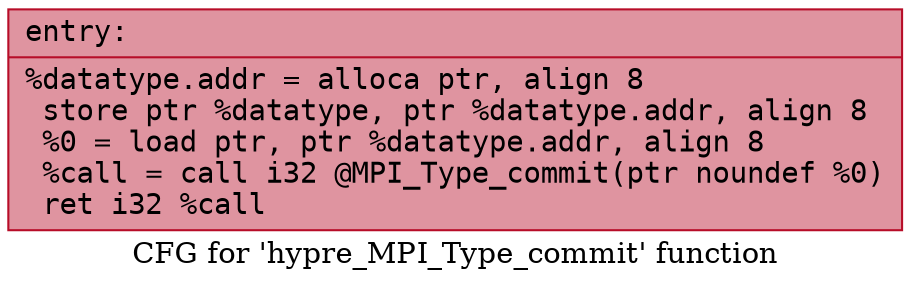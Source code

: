 digraph "CFG for 'hypre_MPI_Type_commit' function" {
	label="CFG for 'hypre_MPI_Type_commit' function";

	Node0x5555d6661c80 [shape=record,color="#b70d28ff", style=filled, fillcolor="#b70d2870" fontname="Courier",label="{entry:\l|  %datatype.addr = alloca ptr, align 8\l  store ptr %datatype, ptr %datatype.addr, align 8\l  %0 = load ptr, ptr %datatype.addr, align 8\l  %call = call i32 @MPI_Type_commit(ptr noundef %0)\l  ret i32 %call\l}"];
}
